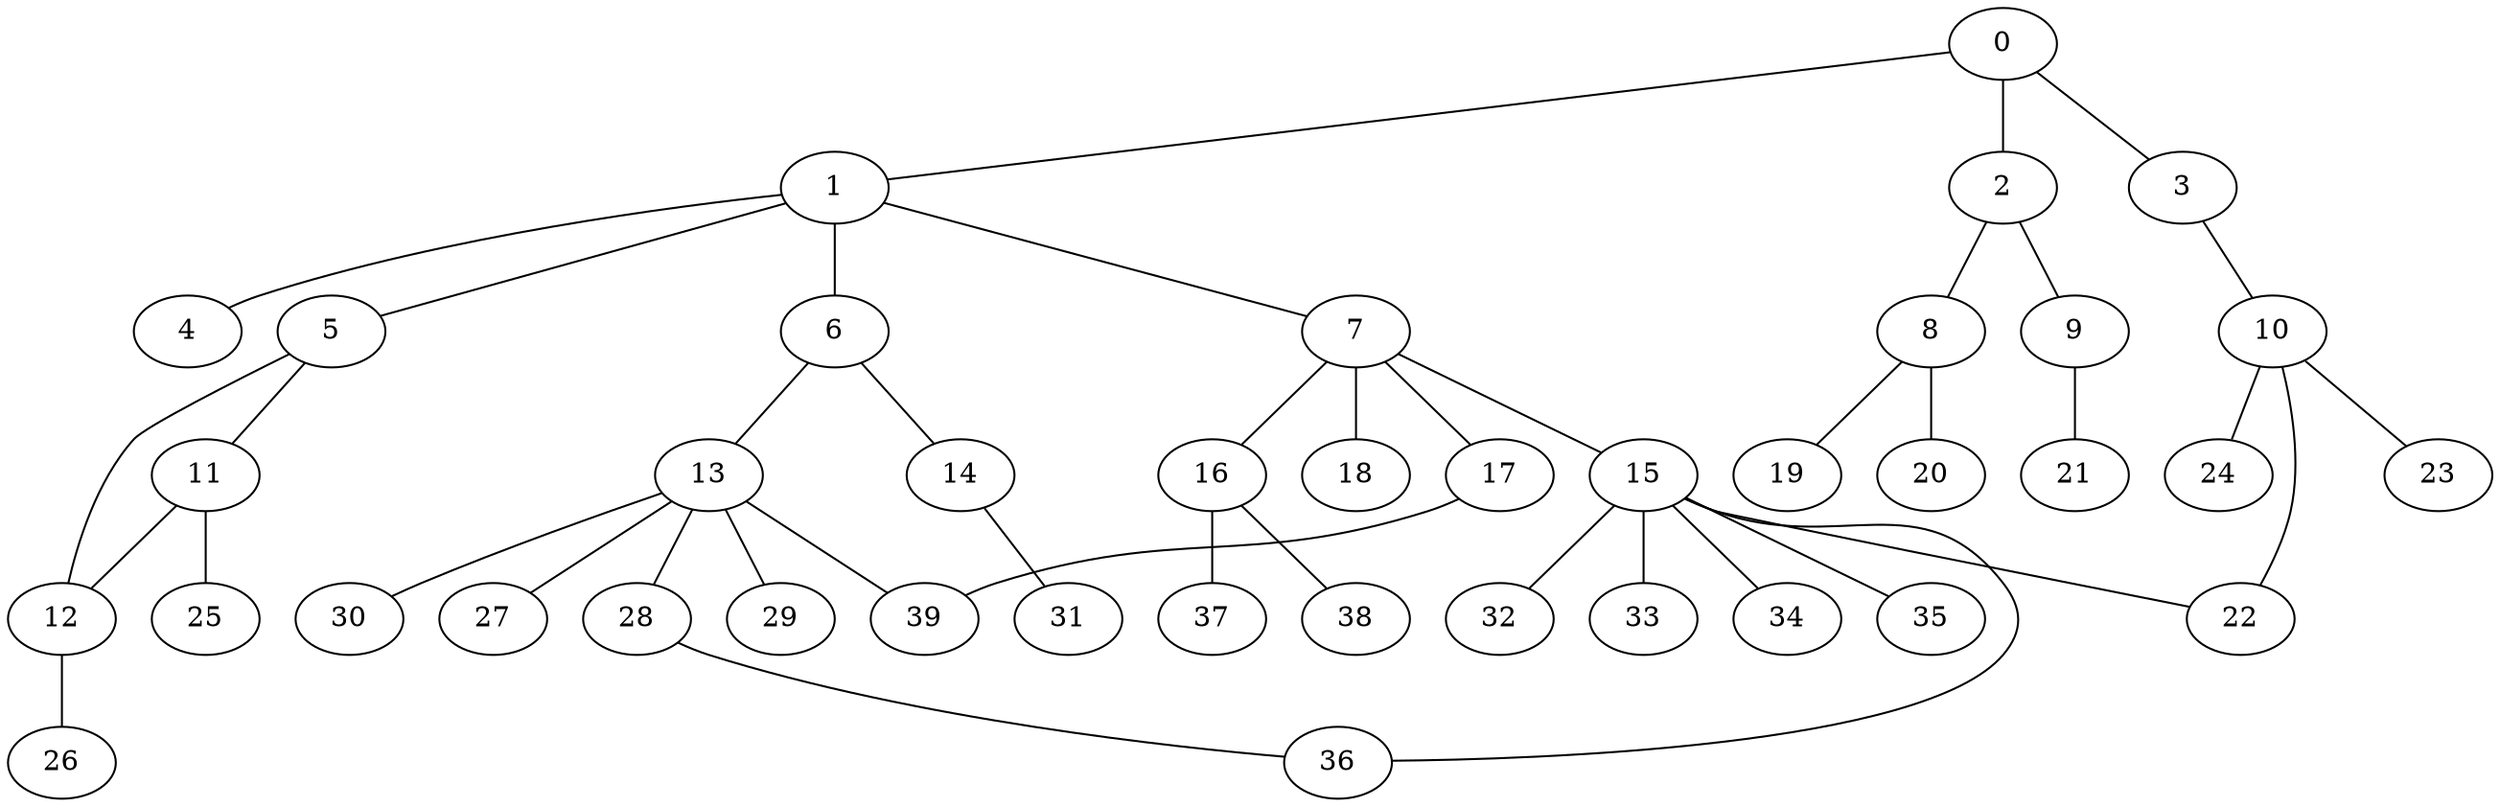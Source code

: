
graph graphname {
    0 -- 1
0 -- 2
0 -- 3
1 -- 4
1 -- 5
1 -- 6
1 -- 7
2 -- 8
2 -- 9
3 -- 10
5 -- 11
5 -- 12
6 -- 13
6 -- 14
7 -- 16
7 -- 18
7 -- 17
7 -- 15
8 -- 19
8 -- 20
9 -- 21
10 -- 24
10 -- 22
10 -- 23
11 -- 25
11 -- 12
12 -- 26
13 -- 30
13 -- 27
13 -- 28
13 -- 29
13 -- 39
14 -- 31
15 -- 32
15 -- 33
15 -- 34
15 -- 35
15 -- 36
15 -- 22
16 -- 37
16 -- 38
17 -- 39
28 -- 36

}
